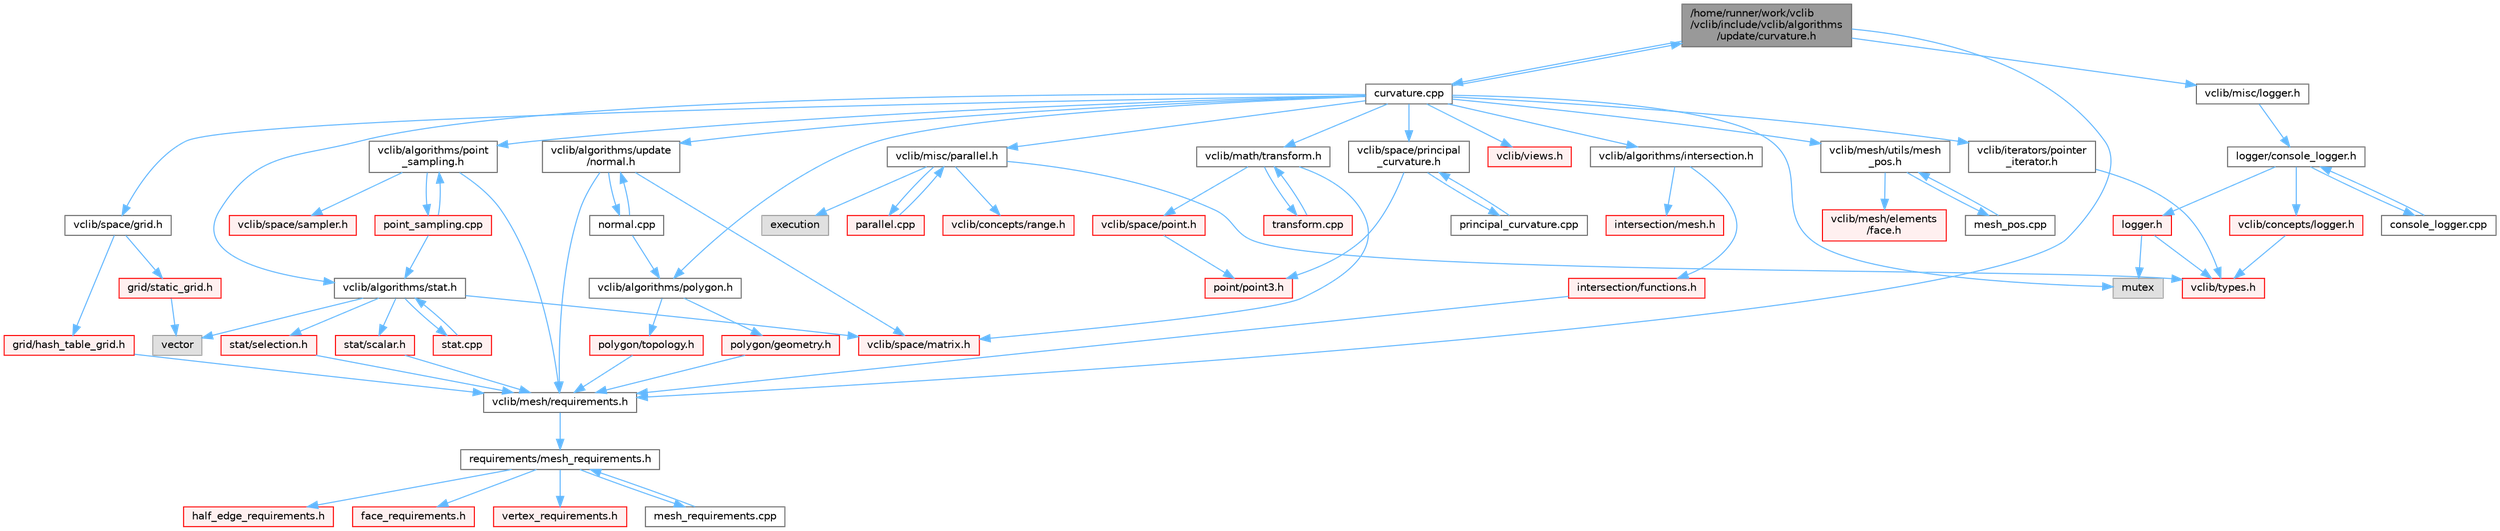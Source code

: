 digraph "/home/runner/work/vclib/vclib/include/vclib/algorithms/update/curvature.h"
{
 // LATEX_PDF_SIZE
  bgcolor="transparent";
  edge [fontname=Helvetica,fontsize=10,labelfontname=Helvetica,labelfontsize=10];
  node [fontname=Helvetica,fontsize=10,shape=box,height=0.2,width=0.4];
  Node1 [label="/home/runner/work/vclib\l/vclib/include/vclib/algorithms\l/update/curvature.h",height=0.2,width=0.4,color="gray40", fillcolor="grey60", style="filled", fontcolor="black",tooltip=" "];
  Node1 -> Node2 [color="steelblue1",style="solid"];
  Node2 [label="vclib/mesh/requirements.h",height=0.2,width=0.4,color="grey40", fillcolor="white", style="filled",URL="$requirements_8h.html",tooltip=" "];
  Node2 -> Node3 [color="steelblue1",style="solid"];
  Node3 [label="requirements/mesh_requirements.h",height=0.2,width=0.4,color="grey40", fillcolor="white", style="filled",URL="$mesh__requirements_8h.html",tooltip=" "];
  Node3 -> Node4 [color="steelblue1",style="solid"];
  Node4 [label="half_edge_requirements.h",height=0.2,width=0.4,color="red", fillcolor="#FFF0F0", style="filled",URL="$half__edge__requirements_8h.html",tooltip=" "];
  Node3 -> Node153 [color="steelblue1",style="solid"];
  Node153 [label="face_requirements.h",height=0.2,width=0.4,color="red", fillcolor="#FFF0F0", style="filled",URL="$face__requirements_8h.html",tooltip=" "];
  Node3 -> Node72 [color="steelblue1",style="solid"];
  Node72 [label="vertex_requirements.h",height=0.2,width=0.4,color="red", fillcolor="#FFF0F0", style="filled",URL="$vertex__requirements_8h.html",tooltip=" "];
  Node3 -> Node178 [color="steelblue1",style="solid"];
  Node178 [label="mesh_requirements.cpp",height=0.2,width=0.4,color="grey40", fillcolor="white", style="filled",URL="$mesh__requirements_8cpp.html",tooltip=" "];
  Node178 -> Node3 [color="steelblue1",style="solid"];
  Node1 -> Node179 [color="steelblue1",style="solid"];
  Node179 [label="vclib/misc/logger.h",height=0.2,width=0.4,color="grey40", fillcolor="white", style="filled",URL="$misc_2logger_8h.html",tooltip=" "];
  Node179 -> Node180 [color="steelblue1",style="solid"];
  Node180 [label="logger/console_logger.h",height=0.2,width=0.4,color="grey40", fillcolor="white", style="filled",URL="$console__logger_8h.html",tooltip=" "];
  Node180 -> Node181 [color="steelblue1",style="solid"];
  Node181 [label="logger.h",height=0.2,width=0.4,color="red", fillcolor="#FFF0F0", style="filled",URL="$misc_2logger_2logger_8h.html",tooltip=" "];
  Node181 -> Node183 [color="steelblue1",style="solid"];
  Node183 [label="mutex",height=0.2,width=0.4,color="grey60", fillcolor="#E0E0E0", style="filled",tooltip=" "];
  Node181 -> Node10 [color="steelblue1",style="solid"];
  Node10 [label="vclib/types.h",height=0.2,width=0.4,color="red", fillcolor="#FFF0F0", style="filled",URL="$types_8h.html",tooltip=" "];
  Node180 -> Node192 [color="steelblue1",style="solid"];
  Node192 [label="vclib/concepts/logger.h",height=0.2,width=0.4,color="red", fillcolor="#FFF0F0", style="filled",URL="$concepts_2logger_8h.html",tooltip=" "];
  Node192 -> Node10 [color="steelblue1",style="solid"];
  Node180 -> Node193 [color="steelblue1",style="solid"];
  Node193 [label="console_logger.cpp",height=0.2,width=0.4,color="grey40", fillcolor="white", style="filled",URL="$console__logger_8cpp.html",tooltip=" "];
  Node193 -> Node180 [color="steelblue1",style="solid"];
  Node1 -> Node194 [color="steelblue1",style="solid"];
  Node194 [label="curvature.cpp",height=0.2,width=0.4,color="grey40", fillcolor="white", style="filled",URL="$curvature_8cpp.html",tooltip=" "];
  Node194 -> Node1 [color="steelblue1",style="solid"];
  Node194 -> Node183 [color="steelblue1",style="solid"];
  Node194 -> Node195 [color="steelblue1",style="solid"];
  Node195 [label="vclib/algorithms/intersection.h",height=0.2,width=0.4,color="grey40", fillcolor="white", style="filled",URL="$intersection_8h.html",tooltip=" "];
  Node195 -> Node196 [color="steelblue1",style="solid"];
  Node196 [label="intersection/functions.h",height=0.2,width=0.4,color="red", fillcolor="#FFF0F0", style="filled",URL="$intersection_2functions_8h.html",tooltip=" "];
  Node196 -> Node2 [color="steelblue1",style="solid"];
  Node195 -> Node262 [color="steelblue1",style="solid"];
  Node262 [label="intersection/mesh.h",height=0.2,width=0.4,color="red", fillcolor="#FFF0F0", style="filled",URL="$algorithms_2intersection_2mesh_8h.html",tooltip=" "];
  Node194 -> Node266 [color="steelblue1",style="solid"];
  Node266 [label="vclib/algorithms/stat.h",height=0.2,width=0.4,color="grey40", fillcolor="white", style="filled",URL="$stat_8h.html",tooltip=" "];
  Node266 -> Node8 [color="steelblue1",style="solid"];
  Node8 [label="vector",height=0.2,width=0.4,color="grey60", fillcolor="#E0E0E0", style="filled",tooltip=" "];
  Node266 -> Node267 [color="steelblue1",style="solid"];
  Node267 [label="vclib/space/matrix.h",height=0.2,width=0.4,color="red", fillcolor="#FFF0F0", style="filled",URL="$space_2matrix_8h.html",tooltip=" "];
  Node266 -> Node269 [color="steelblue1",style="solid"];
  Node269 [label="stat/scalar.h",height=0.2,width=0.4,color="red", fillcolor="#FFF0F0", style="filled",URL="$algorithms_2stat_2scalar_8h.html",tooltip=" "];
  Node269 -> Node2 [color="steelblue1",style="solid"];
  Node266 -> Node273 [color="steelblue1",style="solid"];
  Node273 [label="stat/selection.h",height=0.2,width=0.4,color="red", fillcolor="#FFF0F0", style="filled",URL="$algorithms_2stat_2selection_8h.html",tooltip=" "];
  Node273 -> Node2 [color="steelblue1",style="solid"];
  Node266 -> Node275 [color="steelblue1",style="solid"];
  Node275 [label="stat.cpp",height=0.2,width=0.4,color="red", fillcolor="#FFF0F0", style="filled",URL="$stat_8cpp.html",tooltip=" "];
  Node275 -> Node266 [color="steelblue1",style="solid"];
  Node194 -> Node279 [color="steelblue1",style="solid"];
  Node279 [label="vclib/algorithms/point\l_sampling.h",height=0.2,width=0.4,color="grey40", fillcolor="white", style="filled",URL="$point__sampling_8h.html",tooltip=" "];
  Node279 -> Node2 [color="steelblue1",style="solid"];
  Node279 -> Node280 [color="steelblue1",style="solid"];
  Node280 [label="vclib/space/sampler.h",height=0.2,width=0.4,color="red", fillcolor="#FFF0F0", style="filled",URL="$space_2sampler_8h.html",tooltip=" "];
  Node279 -> Node287 [color="steelblue1",style="solid"];
  Node287 [label="point_sampling.cpp",height=0.2,width=0.4,color="red", fillcolor="#FFF0F0", style="filled",URL="$point__sampling_8cpp.html",tooltip=" "];
  Node287 -> Node279 [color="steelblue1",style="solid"];
  Node287 -> Node266 [color="steelblue1",style="solid"];
  Node194 -> Node198 [color="steelblue1",style="solid"];
  Node198 [label="vclib/algorithms/polygon.h",height=0.2,width=0.4,color="grey40", fillcolor="white", style="filled",URL="$algorithms_2polygon_8h.html",tooltip=" "];
  Node198 -> Node199 [color="steelblue1",style="solid"];
  Node199 [label="polygon/geometry.h",height=0.2,width=0.4,color="red", fillcolor="#FFF0F0", style="filled",URL="$geometry_8h.html",tooltip=" "];
  Node199 -> Node2 [color="steelblue1",style="solid"];
  Node198 -> Node234 [color="steelblue1",style="solid"];
  Node234 [label="polygon/topology.h",height=0.2,width=0.4,color="red", fillcolor="#FFF0F0", style="filled",URL="$polygon_2topology_8h.html",tooltip=" "];
  Node234 -> Node2 [color="steelblue1",style="solid"];
  Node194 -> Node293 [color="steelblue1",style="solid"];
  Node293 [label="vclib/algorithms/update\l/normal.h",height=0.2,width=0.4,color="grey40", fillcolor="white", style="filled",URL="$algorithms_2update_2normal_8h.html",tooltip=" "];
  Node293 -> Node2 [color="steelblue1",style="solid"];
  Node293 -> Node267 [color="steelblue1",style="solid"];
  Node293 -> Node294 [color="steelblue1",style="solid"];
  Node294 [label="normal.cpp",height=0.2,width=0.4,color="grey40", fillcolor="white", style="filled",URL="$algorithms_2update_2normal_8cpp.html",tooltip=" "];
  Node294 -> Node293 [color="steelblue1",style="solid"];
  Node294 -> Node198 [color="steelblue1",style="solid"];
  Node194 -> Node295 [color="steelblue1",style="solid"];
  Node295 [label="vclib/math/transform.h",height=0.2,width=0.4,color="grey40", fillcolor="white", style="filled",URL="$math_2transform_8h.html",tooltip=" "];
  Node295 -> Node267 [color="steelblue1",style="solid"];
  Node295 -> Node43 [color="steelblue1",style="solid"];
  Node43 [label="vclib/space/point.h",height=0.2,width=0.4,color="red", fillcolor="#FFF0F0", style="filled",URL="$space_2point_8h.html",tooltip=" "];
  Node43 -> Node45 [color="steelblue1",style="solid"];
  Node45 [label="point/point3.h",height=0.2,width=0.4,color="red", fillcolor="#FFF0F0", style="filled",URL="$point3_8h.html",tooltip=" "];
  Node295 -> Node296 [color="steelblue1",style="solid"];
  Node296 [label="transform.cpp",height=0.2,width=0.4,color="red", fillcolor="#FFF0F0", style="filled",URL="$math_2transform_8cpp.html",tooltip=" "];
  Node296 -> Node295 [color="steelblue1",style="solid"];
  Node194 -> Node241 [color="steelblue1",style="solid"];
  Node241 [label="vclib/mesh/utils/mesh\l_pos.h",height=0.2,width=0.4,color="grey40", fillcolor="white", style="filled",URL="$mesh__pos_8h.html",tooltip=" "];
  Node241 -> Node156 [color="steelblue1",style="solid"];
  Node156 [label="vclib/mesh/elements\l/face.h",height=0.2,width=0.4,color="red", fillcolor="#FFF0F0", style="filled",URL="$mesh_2elements_2face_8h.html",tooltip=" "];
  Node241 -> Node242 [color="steelblue1",style="solid"];
  Node242 [label="mesh_pos.cpp",height=0.2,width=0.4,color="grey40", fillcolor="white", style="filled",URL="$mesh__pos_8cpp.html",tooltip=" "];
  Node242 -> Node241 [color="steelblue1",style="solid"];
  Node194 -> Node297 [color="steelblue1",style="solid"];
  Node297 [label="vclib/misc/parallel.h",height=0.2,width=0.4,color="grey40", fillcolor="white", style="filled",URL="$parallel_8h.html",tooltip=" "];
  Node297 -> Node203 [color="steelblue1",style="solid"];
  Node203 [label="vclib/concepts/range.h",height=0.2,width=0.4,color="red", fillcolor="#FFF0F0", style="filled",URL="$range_8h.html",tooltip=" "];
  Node297 -> Node10 [color="steelblue1",style="solid"];
  Node297 -> Node298 [color="steelblue1",style="solid"];
  Node298 [label="execution",height=0.2,width=0.4,color="grey60", fillcolor="#E0E0E0", style="filled",tooltip=" "];
  Node297 -> Node299 [color="steelblue1",style="solid"];
  Node299 [label="parallel.cpp",height=0.2,width=0.4,color="red", fillcolor="#FFF0F0", style="filled",URL="$parallel_8cpp.html",tooltip=" "];
  Node299 -> Node297 [color="steelblue1",style="solid"];
  Node194 -> Node300 [color="steelblue1",style="solid"];
  Node300 [label="vclib/space/grid.h",height=0.2,width=0.4,color="grey40", fillcolor="white", style="filled",URL="$grid_8h.html",tooltip=" "];
  Node300 -> Node301 [color="steelblue1",style="solid"];
  Node301 [label="grid/hash_table_grid.h",height=0.2,width=0.4,color="red", fillcolor="#FFF0F0", style="filled",URL="$hash__table__grid_8h.html",tooltip=" "];
  Node301 -> Node2 [color="steelblue1",style="solid"];
  Node300 -> Node324 [color="steelblue1",style="solid"];
  Node324 [label="grid/static_grid.h",height=0.2,width=0.4,color="red", fillcolor="#FFF0F0", style="filled",URL="$static__grid_8h.html",tooltip=" "];
  Node324 -> Node8 [color="steelblue1",style="solid"];
  Node194 -> Node119 [color="steelblue1",style="solid"];
  Node119 [label="vclib/space/principal\l_curvature.h",height=0.2,width=0.4,color="grey40", fillcolor="white", style="filled",URL="$space_2principal__curvature_8h.html",tooltip=" "];
  Node119 -> Node45 [color="steelblue1",style="solid"];
  Node119 -> Node120 [color="steelblue1",style="solid"];
  Node120 [label="principal_curvature.cpp",height=0.2,width=0.4,color="grey40", fillcolor="white", style="filled",URL="$space_2principal__curvature_8cpp.html",tooltip=" "];
  Node120 -> Node119 [color="steelblue1",style="solid"];
  Node194 -> Node329 [color="steelblue1",style="solid"];
  Node329 [label="vclib/views.h",height=0.2,width=0.4,color="red", fillcolor="#FFF0F0", style="filled",URL="$views_8h.html",tooltip=" "];
  Node194 -> Node331 [color="steelblue1",style="solid"];
  Node331 [label="vclib/iterators/pointer\l_iterator.h",height=0.2,width=0.4,color="grey40", fillcolor="white", style="filled",URL="$pointer__iterator_8h.html",tooltip=" "];
  Node331 -> Node10 [color="steelblue1",style="solid"];
}
